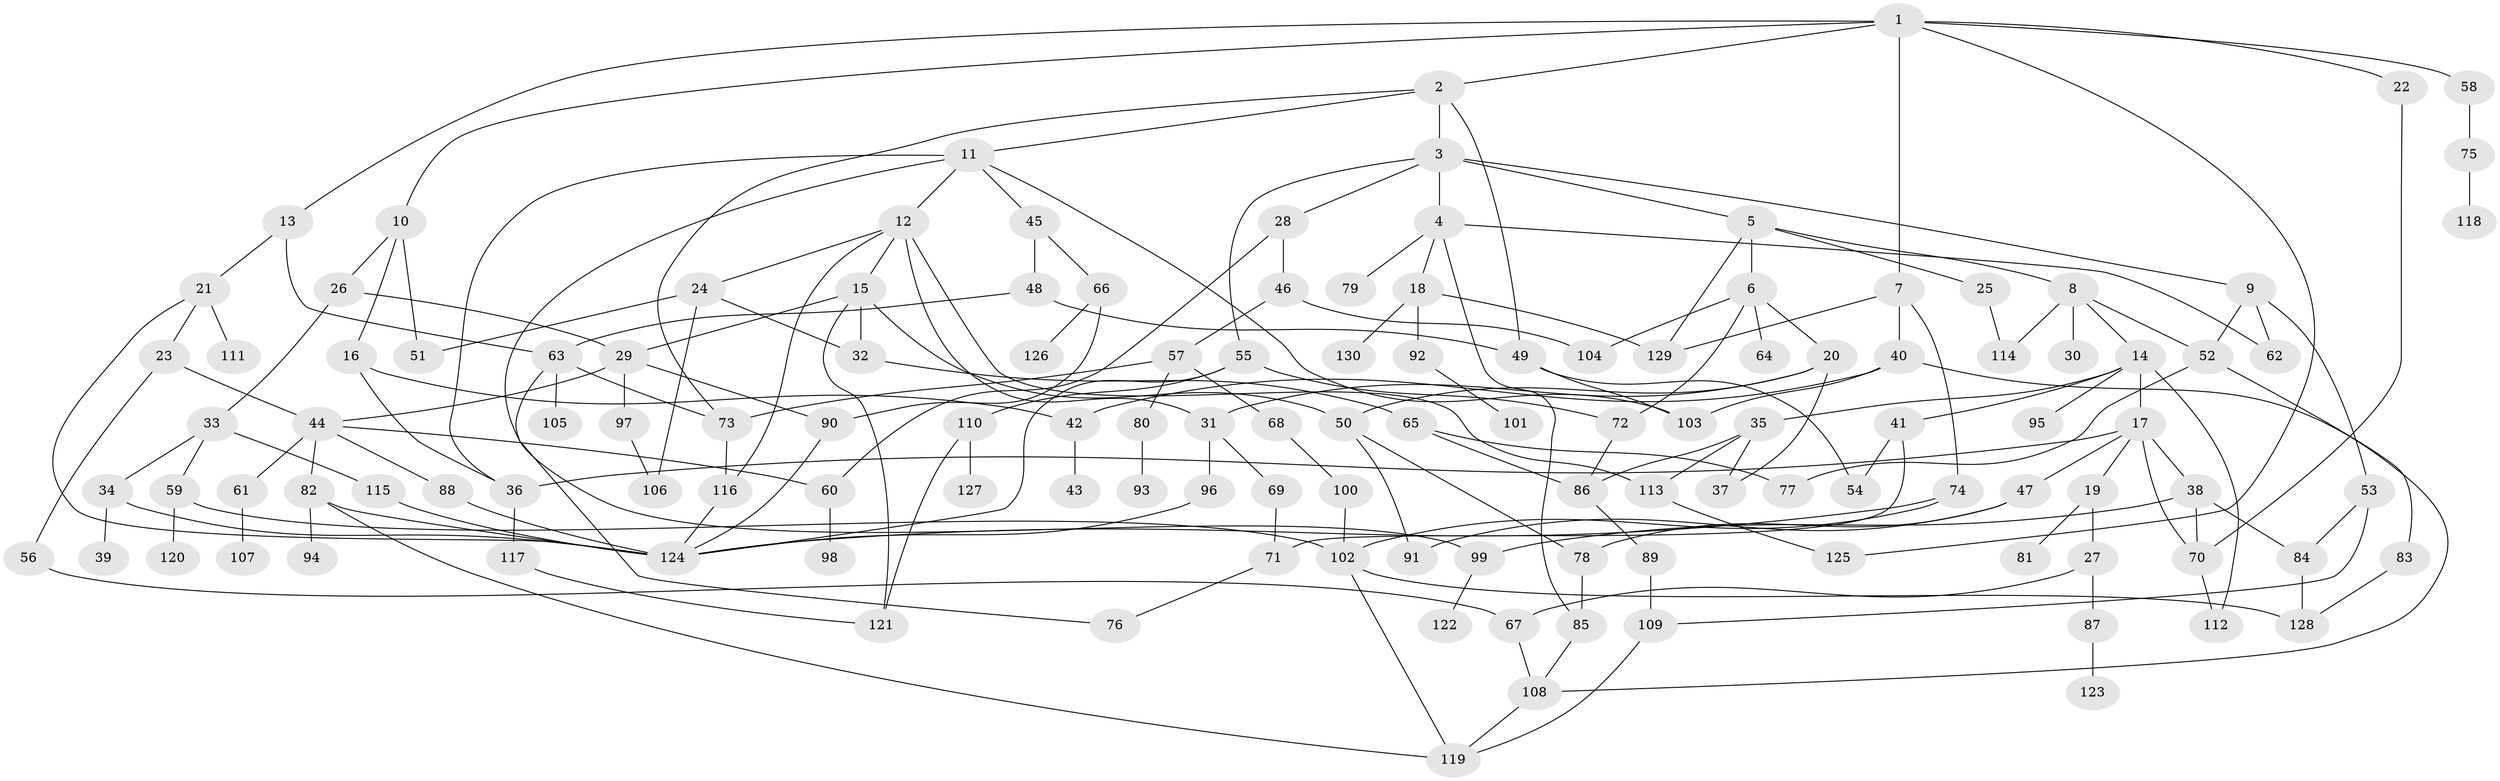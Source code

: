 // coarse degree distribution, {7: 0.037037037037037035, 9: 0.012345679012345678, 4: 0.20987654320987653, 8: 0.024691358024691357, 5: 0.12345679012345678, 6: 0.04938271604938271, 3: 0.14814814814814814, 12: 0.012345679012345678, 2: 0.2345679012345679, 1: 0.14814814814814814}
// Generated by graph-tools (version 1.1) at 2025/51/02/27/25 19:51:40]
// undirected, 130 vertices, 194 edges
graph export_dot {
graph [start="1"]
  node [color=gray90,style=filled];
  1;
  2;
  3;
  4;
  5;
  6;
  7;
  8;
  9;
  10;
  11;
  12;
  13;
  14;
  15;
  16;
  17;
  18;
  19;
  20;
  21;
  22;
  23;
  24;
  25;
  26;
  27;
  28;
  29;
  30;
  31;
  32;
  33;
  34;
  35;
  36;
  37;
  38;
  39;
  40;
  41;
  42;
  43;
  44;
  45;
  46;
  47;
  48;
  49;
  50;
  51;
  52;
  53;
  54;
  55;
  56;
  57;
  58;
  59;
  60;
  61;
  62;
  63;
  64;
  65;
  66;
  67;
  68;
  69;
  70;
  71;
  72;
  73;
  74;
  75;
  76;
  77;
  78;
  79;
  80;
  81;
  82;
  83;
  84;
  85;
  86;
  87;
  88;
  89;
  90;
  91;
  92;
  93;
  94;
  95;
  96;
  97;
  98;
  99;
  100;
  101;
  102;
  103;
  104;
  105;
  106;
  107;
  108;
  109;
  110;
  111;
  112;
  113;
  114;
  115;
  116;
  117;
  118;
  119;
  120;
  121;
  122;
  123;
  124;
  125;
  126;
  127;
  128;
  129;
  130;
  1 -- 2;
  1 -- 7;
  1 -- 10;
  1 -- 13;
  1 -- 22;
  1 -- 58;
  1 -- 125;
  2 -- 3;
  2 -- 11;
  2 -- 49;
  2 -- 73;
  3 -- 4;
  3 -- 5;
  3 -- 9;
  3 -- 28;
  3 -- 55;
  4 -- 18;
  4 -- 62;
  4 -- 79;
  4 -- 85;
  5 -- 6;
  5 -- 8;
  5 -- 25;
  5 -- 129;
  6 -- 20;
  6 -- 64;
  6 -- 72;
  6 -- 104;
  7 -- 40;
  7 -- 74;
  7 -- 129;
  8 -- 14;
  8 -- 30;
  8 -- 52;
  8 -- 114;
  9 -- 53;
  9 -- 62;
  9 -- 52;
  10 -- 16;
  10 -- 26;
  10 -- 51;
  11 -- 12;
  11 -- 36;
  11 -- 45;
  11 -- 99;
  11 -- 103;
  12 -- 15;
  12 -- 24;
  12 -- 31;
  12 -- 116;
  12 -- 113;
  13 -- 21;
  13 -- 63;
  14 -- 17;
  14 -- 35;
  14 -- 41;
  14 -- 95;
  14 -- 112;
  15 -- 29;
  15 -- 32;
  15 -- 121;
  15 -- 50;
  16 -- 42;
  16 -- 36;
  17 -- 19;
  17 -- 38;
  17 -- 47;
  17 -- 70;
  17 -- 36;
  18 -- 92;
  18 -- 130;
  18 -- 129;
  19 -- 27;
  19 -- 81;
  20 -- 50;
  20 -- 37;
  20 -- 31;
  21 -- 23;
  21 -- 111;
  21 -- 124;
  22 -- 70;
  23 -- 44;
  23 -- 56;
  24 -- 51;
  24 -- 32;
  24 -- 106;
  25 -- 114;
  26 -- 33;
  26 -- 29;
  27 -- 67;
  27 -- 87;
  28 -- 46;
  28 -- 60;
  29 -- 97;
  29 -- 90;
  29 -- 44;
  31 -- 69;
  31 -- 96;
  32 -- 65;
  33 -- 34;
  33 -- 59;
  33 -- 115;
  34 -- 39;
  34 -- 124;
  35 -- 37;
  35 -- 113;
  35 -- 86;
  36 -- 117;
  38 -- 84;
  38 -- 70;
  38 -- 99;
  40 -- 42;
  40 -- 103;
  40 -- 108;
  41 -- 71;
  41 -- 54;
  42 -- 43;
  44 -- 61;
  44 -- 82;
  44 -- 88;
  44 -- 60;
  45 -- 48;
  45 -- 66;
  46 -- 57;
  46 -- 104;
  47 -- 78;
  47 -- 91;
  48 -- 49;
  48 -- 63;
  49 -- 54;
  49 -- 103;
  50 -- 91;
  50 -- 78;
  52 -- 83;
  52 -- 77;
  53 -- 84;
  53 -- 109;
  55 -- 110;
  55 -- 124;
  55 -- 72;
  56 -- 67;
  57 -- 68;
  57 -- 73;
  57 -- 80;
  58 -- 75;
  59 -- 102;
  59 -- 120;
  60 -- 98;
  61 -- 107;
  63 -- 76;
  63 -- 105;
  63 -- 73;
  65 -- 77;
  65 -- 86;
  66 -- 90;
  66 -- 126;
  67 -- 108;
  68 -- 100;
  69 -- 71;
  70 -- 112;
  71 -- 76;
  72 -- 86;
  73 -- 116;
  74 -- 102;
  74 -- 124;
  75 -- 118;
  78 -- 85;
  80 -- 93;
  82 -- 94;
  82 -- 119;
  82 -- 124;
  83 -- 128;
  84 -- 128;
  85 -- 108;
  86 -- 89;
  87 -- 123;
  88 -- 124;
  89 -- 109;
  90 -- 124;
  92 -- 101;
  96 -- 124;
  97 -- 106;
  99 -- 122;
  100 -- 102;
  102 -- 119;
  102 -- 128;
  108 -- 119;
  109 -- 119;
  110 -- 127;
  110 -- 121;
  113 -- 125;
  115 -- 124;
  116 -- 124;
  117 -- 121;
}
